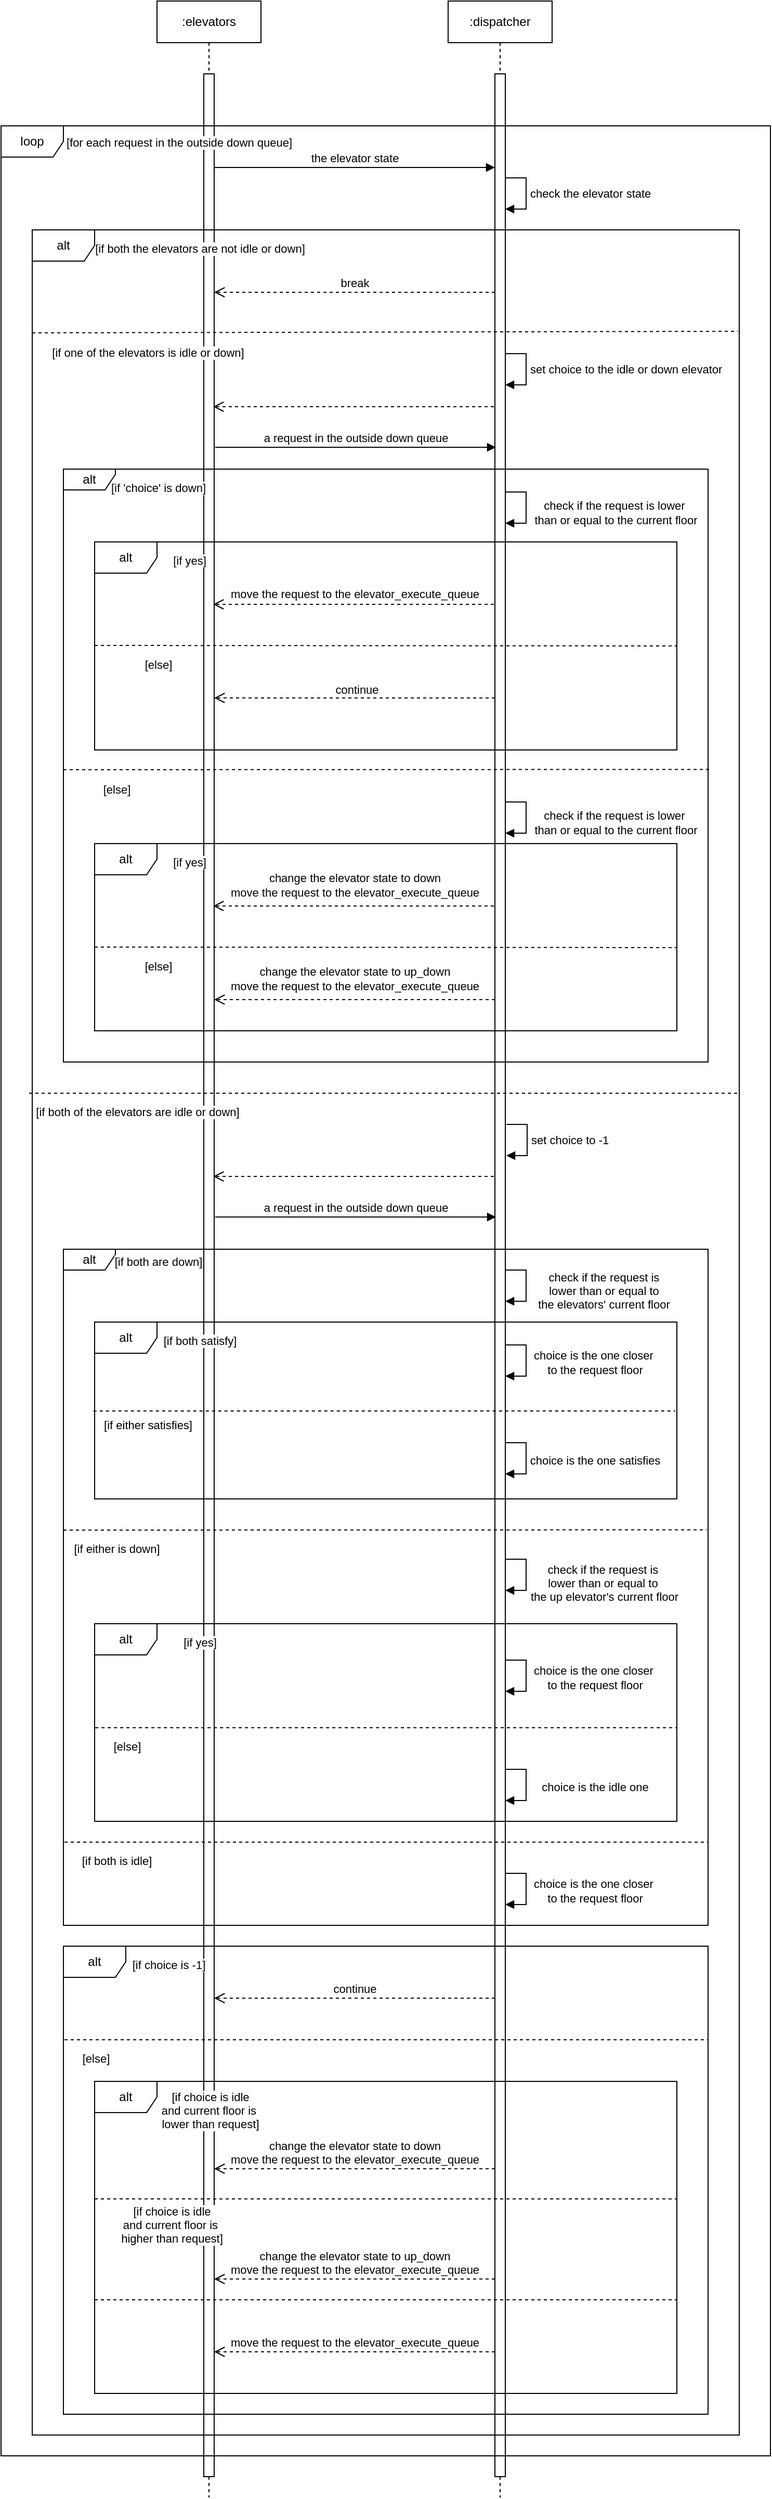 <mxfile version="24.2.5" type="device">
  <diagram name="Page-1" id="2YBvvXClWsGukQMizWep">
    <mxGraphModel dx="1884" dy="557" grid="1" gridSize="10" guides="1" tooltips="1" connect="1" arrows="1" fold="1" page="1" pageScale="1" pageWidth="850" pageHeight="1100" math="0" shadow="0">
      <root>
        <mxCell id="0" />
        <mxCell id="1" parent="0" />
        <mxCell id="aM9ryv3xv72pqoxQDRHE-1" value=":dispatcher" style="shape=umlLifeline;perimeter=lifelinePerimeter;whiteSpace=wrap;html=1;container=0;dropTarget=0;collapsible=0;recursiveResize=0;outlineConnect=0;portConstraint=eastwest;newEdgeStyle={&quot;edgeStyle&quot;:&quot;elbowEdgeStyle&quot;,&quot;elbow&quot;:&quot;vertical&quot;,&quot;curved&quot;:0,&quot;rounded&quot;:0};" parent="1" vertex="1">
          <mxGeometry x="400" y="40" width="100" height="2400" as="geometry" />
        </mxCell>
        <mxCell id="3tCN6weYvRRTGFFSuD-e-3" value="" style="html=1;points=[[0,0,0,0,5],[0,1,0,0,-5],[1,0,0,0,5],[1,1,0,0,-5]];perimeter=orthogonalPerimeter;outlineConnect=0;targetShapes=umlLifeline;portConstraint=eastwest;newEdgeStyle={&quot;curved&quot;:0,&quot;rounded&quot;:0};" parent="aM9ryv3xv72pqoxQDRHE-1" vertex="1">
          <mxGeometry x="45" y="70" width="10" height="2310" as="geometry" />
        </mxCell>
        <mxCell id="E3HLz6WKEP3IaX9j87WI-1" value=":elevators" style="shape=umlLifeline;perimeter=lifelinePerimeter;whiteSpace=wrap;html=1;container=0;dropTarget=0;collapsible=0;recursiveResize=0;outlineConnect=0;portConstraint=eastwest;newEdgeStyle={&quot;edgeStyle&quot;:&quot;elbowEdgeStyle&quot;,&quot;elbow&quot;:&quot;vertical&quot;,&quot;curved&quot;:0,&quot;rounded&quot;:0};" parent="1" vertex="1">
          <mxGeometry x="120" y="40" width="100" height="2400" as="geometry" />
        </mxCell>
        <mxCell id="3tCN6weYvRRTGFFSuD-e-2" value="" style="html=1;points=[[0,0,0,0,5],[0,1,0,0,-5],[1,0,0,0,5],[1,1,0,0,-5]];perimeter=orthogonalPerimeter;outlineConnect=0;targetShapes=umlLifeline;portConstraint=eastwest;newEdgeStyle={&quot;curved&quot;:0,&quot;rounded&quot;:0};" parent="E3HLz6WKEP3IaX9j87WI-1" vertex="1">
          <mxGeometry x="45" y="70" width="10" height="2310" as="geometry" />
        </mxCell>
        <mxCell id="faXIZWIeYT5rvHZ5Q_8h-1" value="loop" style="shape=umlFrame;whiteSpace=wrap;html=1;pointerEvents=0;" vertex="1" parent="1">
          <mxGeometry x="-30" y="160" width="740" height="2240" as="geometry" />
        </mxCell>
        <mxCell id="faXIZWIeYT5rvHZ5Q_8h-4" value="the elevator state" style="html=1;verticalAlign=bottom;endArrow=block;curved=0;rounded=0;" edge="1" parent="1">
          <mxGeometry width="80" relative="1" as="geometry">
            <mxPoint x="175" y="200" as="sourcePoint" />
            <mxPoint x="445" y="200" as="targetPoint" />
          </mxGeometry>
        </mxCell>
        <mxCell id="faXIZWIeYT5rvHZ5Q_8h-6" value="[for each request in the outside down queue]" style="edgeLabel;html=1;align=center;verticalAlign=middle;resizable=0;points=[];" vertex="1" connectable="0" parent="1">
          <mxGeometry x="130.002" y="158" as="geometry">
            <mxPoint x="11" y="18" as="offset" />
          </mxGeometry>
        </mxCell>
        <mxCell id="faXIZWIeYT5rvHZ5Q_8h-11" value="check the elevator state" style="html=1;align=left;spacingLeft=2;endArrow=block;rounded=0;edgeStyle=orthogonalEdgeStyle;curved=0;rounded=0;" edge="1" parent="1">
          <mxGeometry relative="1" as="geometry">
            <mxPoint x="455" y="210" as="sourcePoint" />
            <Array as="points">
              <mxPoint x="475" y="240" />
            </Array>
            <mxPoint x="455" y="240" as="targetPoint" />
          </mxGeometry>
        </mxCell>
        <mxCell id="faXIZWIeYT5rvHZ5Q_8h-12" value="alt" style="shape=umlFrame;whiteSpace=wrap;html=1;pointerEvents=0;" vertex="1" parent="1">
          <mxGeometry y="260" width="680" height="2120" as="geometry" />
        </mxCell>
        <mxCell id="faXIZWIeYT5rvHZ5Q_8h-13" value="[if both the elevators are not idle or down]" style="edgeLabel;html=1;align=center;verticalAlign=middle;resizable=0;points=[];" vertex="1" connectable="0" parent="1">
          <mxGeometry x="150.002" y="260" as="geometry">
            <mxPoint x="11" y="18" as="offset" />
          </mxGeometry>
        </mxCell>
        <mxCell id="faXIZWIeYT5rvHZ5Q_8h-14" value="break" style="html=1;verticalAlign=bottom;endArrow=open;dashed=1;endSize=8;curved=0;rounded=0;" edge="1" parent="1">
          <mxGeometry relative="1" as="geometry">
            <mxPoint x="445" y="320.0" as="sourcePoint" />
            <mxPoint x="175" y="320.0" as="targetPoint" />
          </mxGeometry>
        </mxCell>
        <mxCell id="faXIZWIeYT5rvHZ5Q_8h-15" value="" style="endArrow=none;dashed=1;html=1;rounded=0;entryX=0.998;entryY=0.046;entryDx=0;entryDy=0;entryPerimeter=0;" edge="1" parent="1" target="faXIZWIeYT5rvHZ5Q_8h-12">
          <mxGeometry width="50" height="50" relative="1" as="geometry">
            <mxPoint y="359" as="sourcePoint" />
            <mxPoint x="320" y="340" as="targetPoint" />
          </mxGeometry>
        </mxCell>
        <mxCell id="faXIZWIeYT5rvHZ5Q_8h-16" value="[if one of the elevators is idle or down]" style="edgeLabel;html=1;align=center;verticalAlign=middle;resizable=0;points=[];" vertex="1" connectable="0" parent="1">
          <mxGeometry x="100.002" y="360" as="geometry">
            <mxPoint x="11" y="18" as="offset" />
          </mxGeometry>
        </mxCell>
        <mxCell id="faXIZWIeYT5rvHZ5Q_8h-17" value="set choice to the idle or down elevator" style="html=1;align=left;spacingLeft=2;endArrow=block;rounded=0;edgeStyle=orthogonalEdgeStyle;curved=0;rounded=0;" edge="1" parent="1">
          <mxGeometry relative="1" as="geometry">
            <mxPoint x="455" y="379" as="sourcePoint" />
            <Array as="points">
              <mxPoint x="475" y="409" />
            </Array>
            <mxPoint x="455" y="409" as="targetPoint" />
          </mxGeometry>
        </mxCell>
        <mxCell id="faXIZWIeYT5rvHZ5Q_8h-19" value="" style="html=1;verticalAlign=bottom;endArrow=open;dashed=1;endSize=8;curved=0;rounded=0;" edge="1" parent="1">
          <mxGeometry relative="1" as="geometry">
            <mxPoint x="444" y="430.0" as="sourcePoint" />
            <mxPoint x="174" y="430.0" as="targetPoint" />
          </mxGeometry>
        </mxCell>
        <mxCell id="faXIZWIeYT5rvHZ5Q_8h-20" value="a request in the outside down queue" style="html=1;verticalAlign=bottom;endArrow=block;curved=0;rounded=0;" edge="1" parent="1">
          <mxGeometry width="80" relative="1" as="geometry">
            <mxPoint x="176" y="469" as="sourcePoint" />
            <mxPoint x="446" y="469" as="targetPoint" />
          </mxGeometry>
        </mxCell>
        <mxCell id="faXIZWIeYT5rvHZ5Q_8h-21" value="alt" style="shape=umlFrame;whiteSpace=wrap;html=1;pointerEvents=0;width=50;height=20;" vertex="1" parent="1">
          <mxGeometry x="30" y="490" width="620" height="570" as="geometry" />
        </mxCell>
        <mxCell id="faXIZWIeYT5rvHZ5Q_8h-22" value="[if &#39;choice&#39; is down]" style="edgeLabel;html=1;align=center;verticalAlign=middle;resizable=0;points=[];" vertex="1" connectable="0" parent="1">
          <mxGeometry x="110.002" y="490" as="geometry">
            <mxPoint x="11" y="18" as="offset" />
          </mxGeometry>
        </mxCell>
        <mxCell id="faXIZWIeYT5rvHZ5Q_8h-23" value="check if the request is lower&amp;nbsp;&lt;div&gt;than or equal to the current floor&lt;/div&gt;" style="html=1;align=center;spacingLeft=2;endArrow=block;rounded=0;edgeStyle=orthogonalEdgeStyle;curved=0;rounded=0;" edge="1" parent="1">
          <mxGeometry x="0.143" y="85" relative="1" as="geometry">
            <mxPoint x="455" y="512" as="sourcePoint" />
            <Array as="points">
              <mxPoint x="475" y="542" />
            </Array>
            <mxPoint x="455" y="542" as="targetPoint" />
            <mxPoint as="offset" />
          </mxGeometry>
        </mxCell>
        <mxCell id="faXIZWIeYT5rvHZ5Q_8h-24" value="alt" style="shape=umlFrame;whiteSpace=wrap;html=1;pointerEvents=0;" vertex="1" parent="1">
          <mxGeometry x="60" y="560" width="560" height="200" as="geometry" />
        </mxCell>
        <mxCell id="faXIZWIeYT5rvHZ5Q_8h-25" value="[if yes]" style="edgeLabel;html=1;align=center;verticalAlign=middle;resizable=0;points=[];" vertex="1" connectable="0" parent="1">
          <mxGeometry x="140.002" y="560" as="geometry">
            <mxPoint x="11" y="18" as="offset" />
          </mxGeometry>
        </mxCell>
        <mxCell id="faXIZWIeYT5rvHZ5Q_8h-26" value="" style="endArrow=none;dashed=1;html=1;rounded=0;" edge="1" parent="1">
          <mxGeometry width="50" height="50" relative="1" as="geometry">
            <mxPoint x="60" y="659.5" as="sourcePoint" />
            <mxPoint x="620" y="660" as="targetPoint" />
          </mxGeometry>
        </mxCell>
        <mxCell id="faXIZWIeYT5rvHZ5Q_8h-27" value="[else]" style="edgeLabel;html=1;align=center;verticalAlign=middle;resizable=0;points=[];" vertex="1" connectable="0" parent="1">
          <mxGeometry x="110.002" y="660" as="geometry">
            <mxPoint x="11" y="18" as="offset" />
          </mxGeometry>
        </mxCell>
        <mxCell id="faXIZWIeYT5rvHZ5Q_8h-28" value="" style="html=1;verticalAlign=bottom;endArrow=open;dashed=1;endSize=8;curved=0;rounded=0;" edge="1" parent="1">
          <mxGeometry relative="1" as="geometry">
            <mxPoint x="444" y="620.0" as="sourcePoint" />
            <mxPoint x="174" y="620.0" as="targetPoint" />
          </mxGeometry>
        </mxCell>
        <mxCell id="faXIZWIeYT5rvHZ5Q_8h-32" value="move the request to the elevator_execute_queue" style="edgeLabel;html=1;align=center;verticalAlign=middle;resizable=0;points=[];" vertex="1" connectable="0" parent="faXIZWIeYT5rvHZ5Q_8h-28">
          <mxGeometry x="-0.141" relative="1" as="geometry">
            <mxPoint x="-18" y="-10" as="offset" />
          </mxGeometry>
        </mxCell>
        <mxCell id="faXIZWIeYT5rvHZ5Q_8h-29" value="" style="html=1;verticalAlign=bottom;endArrow=open;dashed=1;endSize=8;curved=0;rounded=0;" edge="1" parent="1">
          <mxGeometry relative="1" as="geometry">
            <mxPoint x="445" y="710.0" as="sourcePoint" />
            <mxPoint x="175" y="710.0" as="targetPoint" />
          </mxGeometry>
        </mxCell>
        <mxCell id="faXIZWIeYT5rvHZ5Q_8h-30" value="Text" style="edgeLabel;html=1;align=center;verticalAlign=middle;resizable=0;points=[];" vertex="1" connectable="0" parent="faXIZWIeYT5rvHZ5Q_8h-29">
          <mxGeometry x="-0.356" y="3" relative="1" as="geometry">
            <mxPoint x="-48" y="-13" as="offset" />
          </mxGeometry>
        </mxCell>
        <mxCell id="faXIZWIeYT5rvHZ5Q_8h-31" value="continue" style="edgeLabel;html=1;align=center;verticalAlign=middle;resizable=0;points=[];" vertex="1" connectable="0" parent="faXIZWIeYT5rvHZ5Q_8h-29">
          <mxGeometry x="-0.015" y="-8" relative="1" as="geometry">
            <mxPoint as="offset" />
          </mxGeometry>
        </mxCell>
        <mxCell id="faXIZWIeYT5rvHZ5Q_8h-33" value="" style="endArrow=none;dashed=1;html=1;rounded=0;entryX=1.004;entryY=0.534;entryDx=0;entryDy=0;entryPerimeter=0;" edge="1" parent="1">
          <mxGeometry width="50" height="50" relative="1" as="geometry">
            <mxPoint x="30" y="779" as="sourcePoint" />
            <mxPoint x="652.48" y="778.72" as="targetPoint" />
          </mxGeometry>
        </mxCell>
        <mxCell id="faXIZWIeYT5rvHZ5Q_8h-34" value="[else]" style="edgeLabel;html=1;align=center;verticalAlign=middle;resizable=0;points=[];" vertex="1" connectable="0" parent="1">
          <mxGeometry x="70.002" y="780" as="geometry">
            <mxPoint x="11" y="18" as="offset" />
          </mxGeometry>
        </mxCell>
        <mxCell id="faXIZWIeYT5rvHZ5Q_8h-36" value="check if the request is lower&amp;nbsp;&lt;div&gt;than or equal to the current floor&lt;/div&gt;" style="html=1;align=center;spacingLeft=2;endArrow=block;rounded=0;edgeStyle=orthogonalEdgeStyle;curved=0;rounded=0;" edge="1" parent="1">
          <mxGeometry x="0.143" y="85" relative="1" as="geometry">
            <mxPoint x="455" y="810" as="sourcePoint" />
            <Array as="points">
              <mxPoint x="475" y="840" />
            </Array>
            <mxPoint x="455" y="840" as="targetPoint" />
            <mxPoint as="offset" />
          </mxGeometry>
        </mxCell>
        <mxCell id="faXIZWIeYT5rvHZ5Q_8h-37" value="alt" style="shape=umlFrame;whiteSpace=wrap;html=1;pointerEvents=0;" vertex="1" parent="1">
          <mxGeometry x="60" y="850" width="560" height="180" as="geometry" />
        </mxCell>
        <mxCell id="faXIZWIeYT5rvHZ5Q_8h-38" value="[if yes]" style="edgeLabel;html=1;align=center;verticalAlign=middle;resizable=0;points=[];" vertex="1" connectable="0" parent="1">
          <mxGeometry x="140.002" y="850" as="geometry">
            <mxPoint x="11" y="18" as="offset" />
          </mxGeometry>
        </mxCell>
        <mxCell id="faXIZWIeYT5rvHZ5Q_8h-39" value="" style="endArrow=none;dashed=1;html=1;rounded=0;" edge="1" parent="1">
          <mxGeometry width="50" height="50" relative="1" as="geometry">
            <mxPoint x="60" y="949.5" as="sourcePoint" />
            <mxPoint x="620" y="950" as="targetPoint" />
          </mxGeometry>
        </mxCell>
        <mxCell id="faXIZWIeYT5rvHZ5Q_8h-40" value="[else]" style="edgeLabel;html=1;align=center;verticalAlign=middle;resizable=0;points=[];" vertex="1" connectable="0" parent="1">
          <mxGeometry x="110.002" y="950" as="geometry">
            <mxPoint x="11" y="18" as="offset" />
          </mxGeometry>
        </mxCell>
        <mxCell id="faXIZWIeYT5rvHZ5Q_8h-41" value="" style="html=1;verticalAlign=bottom;endArrow=open;dashed=1;endSize=8;curved=0;rounded=0;" edge="1" parent="1">
          <mxGeometry relative="1" as="geometry">
            <mxPoint x="444" y="910.0" as="sourcePoint" />
            <mxPoint x="174" y="910.0" as="targetPoint" />
          </mxGeometry>
        </mxCell>
        <mxCell id="faXIZWIeYT5rvHZ5Q_8h-42" value="change the elevator state to down&lt;div&gt;move the request to the elevator_execute_queue&lt;/div&gt;" style="edgeLabel;html=1;align=center;verticalAlign=middle;resizable=0;points=[];" vertex="1" connectable="0" parent="faXIZWIeYT5rvHZ5Q_8h-41">
          <mxGeometry x="-0.141" relative="1" as="geometry">
            <mxPoint x="-18" y="-20" as="offset" />
          </mxGeometry>
        </mxCell>
        <mxCell id="faXIZWIeYT5rvHZ5Q_8h-43" value="" style="html=1;verticalAlign=bottom;endArrow=open;dashed=1;endSize=8;curved=0;rounded=0;" edge="1" parent="1">
          <mxGeometry relative="1" as="geometry">
            <mxPoint x="445" y="1000.0" as="sourcePoint" />
            <mxPoint x="175" y="1000.0" as="targetPoint" />
          </mxGeometry>
        </mxCell>
        <mxCell id="faXIZWIeYT5rvHZ5Q_8h-46" value="change the elevator state to up_down&lt;div&gt;move the request to the elevator_execute_queue&lt;/div&gt;" style="edgeLabel;html=1;align=center;verticalAlign=middle;resizable=0;points=[];" vertex="1" connectable="0" parent="1">
          <mxGeometry x="310" y="980.0" as="geometry" />
        </mxCell>
        <mxCell id="faXIZWIeYT5rvHZ5Q_8h-47" value="" style="endArrow=none;dashed=1;html=1;rounded=0;entryX=1.005;entryY=0.071;entryDx=0;entryDy=0;entryPerimeter=0;" edge="1" parent="1">
          <mxGeometry width="50" height="50" relative="1" as="geometry">
            <mxPoint x="-3" y="1090" as="sourcePoint" />
            <mxPoint x="680" y="1090" as="targetPoint" />
          </mxGeometry>
        </mxCell>
        <mxCell id="faXIZWIeYT5rvHZ5Q_8h-48" value="[if both of the elevators are idle or down]" style="edgeLabel;html=1;align=center;verticalAlign=middle;resizable=0;points=[];" vertex="1" connectable="0" parent="1">
          <mxGeometry x="90.002" y="1090" as="geometry">
            <mxPoint x="11" y="18" as="offset" />
          </mxGeometry>
        </mxCell>
        <mxCell id="faXIZWIeYT5rvHZ5Q_8h-49" value="set choice to -1" style="html=1;align=left;spacingLeft=2;endArrow=block;rounded=0;edgeStyle=orthogonalEdgeStyle;curved=0;rounded=0;" edge="1" parent="1">
          <mxGeometry relative="1" as="geometry">
            <mxPoint x="456" y="1120" as="sourcePoint" />
            <Array as="points">
              <mxPoint x="476" y="1150" />
            </Array>
            <mxPoint x="456" y="1150" as="targetPoint" />
          </mxGeometry>
        </mxCell>
        <mxCell id="faXIZWIeYT5rvHZ5Q_8h-50" value="" style="html=1;verticalAlign=bottom;endArrow=open;dashed=1;endSize=8;curved=0;rounded=0;" edge="1" parent="1">
          <mxGeometry relative="1" as="geometry">
            <mxPoint x="444" y="1170.0" as="sourcePoint" />
            <mxPoint x="174" y="1170.0" as="targetPoint" />
          </mxGeometry>
        </mxCell>
        <mxCell id="faXIZWIeYT5rvHZ5Q_8h-51" value="a request in the outside down queue" style="html=1;verticalAlign=bottom;endArrow=block;curved=0;rounded=0;" edge="1" parent="1">
          <mxGeometry width="80" relative="1" as="geometry">
            <mxPoint x="176" y="1209" as="sourcePoint" />
            <mxPoint x="446" y="1209" as="targetPoint" />
          </mxGeometry>
        </mxCell>
        <mxCell id="faXIZWIeYT5rvHZ5Q_8h-52" value="alt" style="shape=umlFrame;whiteSpace=wrap;html=1;pointerEvents=0;width=50;height=20;" vertex="1" parent="1">
          <mxGeometry x="30" y="1240" width="620" height="650" as="geometry" />
        </mxCell>
        <mxCell id="faXIZWIeYT5rvHZ5Q_8h-53" value="check if the request is&amp;nbsp;&lt;div&gt;lower than or equal to&amp;nbsp;&lt;div&gt;the elevators&#39; current floor&amp;nbsp;&lt;/div&gt;&lt;/div&gt;" style="html=1;align=center;spacingLeft=2;endArrow=block;rounded=0;edgeStyle=orthogonalEdgeStyle;curved=0;rounded=0;" edge="1" parent="1">
          <mxGeometry x="0.143" y="75" relative="1" as="geometry">
            <mxPoint x="455" y="1260" as="sourcePoint" />
            <Array as="points">
              <mxPoint x="475" y="1290" />
            </Array>
            <mxPoint x="455" y="1290" as="targetPoint" />
            <mxPoint as="offset" />
          </mxGeometry>
        </mxCell>
        <mxCell id="faXIZWIeYT5rvHZ5Q_8h-54" value="alt" style="shape=umlFrame;whiteSpace=wrap;html=1;pointerEvents=0;" vertex="1" parent="1">
          <mxGeometry x="60" y="1310" width="560" height="170" as="geometry" />
        </mxCell>
        <mxCell id="faXIZWIeYT5rvHZ5Q_8h-56" value="[if both are down]" style="edgeLabel;html=1;align=center;verticalAlign=middle;resizable=0;points=[];" vertex="1" connectable="0" parent="1">
          <mxGeometry x="110.002" y="1234" as="geometry">
            <mxPoint x="11" y="18" as="offset" />
          </mxGeometry>
        </mxCell>
        <mxCell id="faXIZWIeYT5rvHZ5Q_8h-57" value="[if both satisfy]" style="edgeLabel;html=1;align=center;verticalAlign=middle;resizable=0;points=[];" vertex="1" connectable="0" parent="1">
          <mxGeometry x="150.002" y="1310" as="geometry">
            <mxPoint x="11" y="18" as="offset" />
          </mxGeometry>
        </mxCell>
        <mxCell id="faXIZWIeYT5rvHZ5Q_8h-58" value="choice is the one closer&amp;nbsp;&lt;div&gt;to the request floor&lt;/div&gt;" style="html=1;align=center;spacingLeft=2;endArrow=block;rounded=0;edgeStyle=orthogonalEdgeStyle;curved=0;rounded=0;" edge="1" parent="1">
          <mxGeometry x="0.086" y="65" relative="1" as="geometry">
            <mxPoint x="455" y="1332" as="sourcePoint" />
            <Array as="points">
              <mxPoint x="475" y="1362" />
            </Array>
            <mxPoint x="455" y="1362" as="targetPoint" />
            <mxPoint y="-1" as="offset" />
          </mxGeometry>
        </mxCell>
        <mxCell id="faXIZWIeYT5rvHZ5Q_8h-59" value="" style="endArrow=none;dashed=1;html=1;rounded=0;exitX=-0.002;exitY=0.112;exitDx=0;exitDy=0;exitPerimeter=0;entryX=0.997;entryY=0.112;entryDx=0;entryDy=0;entryPerimeter=0;" edge="1" parent="1">
          <mxGeometry width="50" height="50" relative="1" as="geometry">
            <mxPoint x="58.88" y="1395.48" as="sourcePoint" />
            <mxPoint x="618.32" y="1395.48" as="targetPoint" />
          </mxGeometry>
        </mxCell>
        <mxCell id="faXIZWIeYT5rvHZ5Q_8h-60" value="[if either satisfies]" style="edgeLabel;html=1;align=center;verticalAlign=middle;resizable=0;points=[];" vertex="1" connectable="0" parent="1">
          <mxGeometry x="100.002" y="1391" as="geometry">
            <mxPoint x="11" y="18" as="offset" />
          </mxGeometry>
        </mxCell>
        <mxCell id="faXIZWIeYT5rvHZ5Q_8h-61" value="choice is the one satisfies" style="html=1;align=center;spacingLeft=2;endArrow=block;rounded=0;edgeStyle=orthogonalEdgeStyle;curved=0;rounded=0;" edge="1" parent="1">
          <mxGeometry x="0.086" y="65" relative="1" as="geometry">
            <mxPoint x="455" y="1426" as="sourcePoint" />
            <Array as="points">
              <mxPoint x="475" y="1456" />
            </Array>
            <mxPoint x="455" y="1456" as="targetPoint" />
            <mxPoint y="-1" as="offset" />
          </mxGeometry>
        </mxCell>
        <mxCell id="faXIZWIeYT5rvHZ5Q_8h-64" value="" style="endArrow=none;dashed=1;html=1;rounded=0;exitX=-0.002;exitY=0.112;exitDx=0;exitDy=0;exitPerimeter=0;entryX=0.998;entryY=0.415;entryDx=0;entryDy=0;entryPerimeter=0;" edge="1" parent="1" target="faXIZWIeYT5rvHZ5Q_8h-52">
          <mxGeometry width="50" height="50" relative="1" as="geometry">
            <mxPoint x="30.0" y="1510" as="sourcePoint" />
            <mxPoint x="589.44" y="1510" as="targetPoint" />
          </mxGeometry>
        </mxCell>
        <mxCell id="faXIZWIeYT5rvHZ5Q_8h-65" value="[if either is down]" style="edgeLabel;html=1;align=center;verticalAlign=middle;resizable=0;points=[];" vertex="1" connectable="0" parent="1">
          <mxGeometry x="70.002" y="1510" as="geometry">
            <mxPoint x="11" y="18" as="offset" />
          </mxGeometry>
        </mxCell>
        <mxCell id="faXIZWIeYT5rvHZ5Q_8h-66" value="check if the request is&amp;nbsp;&lt;div&gt;lower than or equal to&amp;nbsp;&lt;div&gt;&lt;div&gt;the up elevator&#39;s current floor&lt;/div&gt;&lt;/div&gt;&lt;/div&gt;" style="html=1;align=center;spacingLeft=2;endArrow=block;rounded=0;edgeStyle=orthogonalEdgeStyle;curved=0;rounded=0;" edge="1" parent="1">
          <mxGeometry x="0.2" y="74" relative="1" as="geometry">
            <mxPoint x="455" y="1538" as="sourcePoint" />
            <Array as="points">
              <mxPoint x="475" y="1568" />
            </Array>
            <mxPoint x="455" y="1568" as="targetPoint" />
            <mxPoint y="1" as="offset" />
          </mxGeometry>
        </mxCell>
        <mxCell id="faXIZWIeYT5rvHZ5Q_8h-67" value="alt" style="shape=umlFrame;whiteSpace=wrap;html=1;pointerEvents=0;" vertex="1" parent="1">
          <mxGeometry x="60" y="1600" width="560" height="190" as="geometry" />
        </mxCell>
        <mxCell id="faXIZWIeYT5rvHZ5Q_8h-68" value="" style="endArrow=none;dashed=1;html=1;rounded=0;exitX=-0.002;exitY=0.112;exitDx=0;exitDy=0;exitPerimeter=0;entryX=0.997;entryY=0.112;entryDx=0;entryDy=0;entryPerimeter=0;" edge="1" parent="1">
          <mxGeometry width="50" height="50" relative="1" as="geometry">
            <mxPoint x="60.56" y="1700" as="sourcePoint" />
            <mxPoint x="620.0" y="1700" as="targetPoint" />
          </mxGeometry>
        </mxCell>
        <mxCell id="faXIZWIeYT5rvHZ5Q_8h-69" value="[if yes]" style="edgeLabel;html=1;align=center;verticalAlign=middle;resizable=0;points=[];" vertex="1" connectable="0" parent="1">
          <mxGeometry x="150.002" y="1600" as="geometry">
            <mxPoint x="11" y="18" as="offset" />
          </mxGeometry>
        </mxCell>
        <mxCell id="faXIZWIeYT5rvHZ5Q_8h-70" value="choice is the one closer&amp;nbsp;&lt;div&gt;to the request floor&lt;/div&gt;" style="html=1;align=center;spacingLeft=2;endArrow=block;rounded=0;edgeStyle=orthogonalEdgeStyle;curved=0;rounded=0;" edge="1" parent="1">
          <mxGeometry x="0.086" y="65" relative="1" as="geometry">
            <mxPoint x="455" y="1635" as="sourcePoint" />
            <Array as="points">
              <mxPoint x="475" y="1665" />
            </Array>
            <mxPoint x="455" y="1665" as="targetPoint" />
            <mxPoint y="-1" as="offset" />
          </mxGeometry>
        </mxCell>
        <mxCell id="faXIZWIeYT5rvHZ5Q_8h-71" value="[else]" style="edgeLabel;html=1;align=center;verticalAlign=middle;resizable=0;points=[];" vertex="1" connectable="0" parent="1">
          <mxGeometry x="80.002" y="1700" as="geometry">
            <mxPoint x="11" y="18" as="offset" />
          </mxGeometry>
        </mxCell>
        <mxCell id="faXIZWIeYT5rvHZ5Q_8h-72" value="choice is the idle one" style="html=1;align=center;spacingLeft=2;endArrow=block;rounded=0;edgeStyle=orthogonalEdgeStyle;curved=0;rounded=0;" edge="1" parent="1">
          <mxGeometry x="0.086" y="65" relative="1" as="geometry">
            <mxPoint x="455" y="1740" as="sourcePoint" />
            <Array as="points">
              <mxPoint x="475" y="1770" />
            </Array>
            <mxPoint x="455" y="1770" as="targetPoint" />
            <mxPoint y="-1" as="offset" />
          </mxGeometry>
        </mxCell>
        <mxCell id="faXIZWIeYT5rvHZ5Q_8h-73" value="" style="endArrow=none;dashed=1;html=1;rounded=0;exitX=-0.002;exitY=0.112;exitDx=0;exitDy=0;exitPerimeter=0;entryX=0.999;entryY=0.3;entryDx=0;entryDy=0;entryPerimeter=0;" edge="1" parent="1">
          <mxGeometry width="50" height="50" relative="1" as="geometry">
            <mxPoint x="31.0" y="1810" as="sourcePoint" />
            <mxPoint x="650" y="1810" as="targetPoint" />
          </mxGeometry>
        </mxCell>
        <mxCell id="faXIZWIeYT5rvHZ5Q_8h-74" value="[if both is idle]" style="edgeLabel;html=1;align=center;verticalAlign=middle;resizable=0;points=[];" vertex="1" connectable="0" parent="1">
          <mxGeometry x="70.002" y="1810" as="geometry">
            <mxPoint x="11" y="18" as="offset" />
          </mxGeometry>
        </mxCell>
        <mxCell id="faXIZWIeYT5rvHZ5Q_8h-75" value="choice is the one closer&amp;nbsp;&lt;div&gt;to the request floor&lt;/div&gt;" style="html=1;align=center;spacingLeft=2;endArrow=block;rounded=0;edgeStyle=orthogonalEdgeStyle;curved=0;rounded=0;" edge="1" parent="1">
          <mxGeometry x="0.086" y="65" relative="1" as="geometry">
            <mxPoint x="455" y="1840" as="sourcePoint" />
            <Array as="points">
              <mxPoint x="475" y="1870" />
            </Array>
            <mxPoint x="455" y="1870" as="targetPoint" />
            <mxPoint y="-1" as="offset" />
          </mxGeometry>
        </mxCell>
        <mxCell id="faXIZWIeYT5rvHZ5Q_8h-76" value="alt" style="shape=umlFrame;whiteSpace=wrap;html=1;pointerEvents=0;" vertex="1" parent="1">
          <mxGeometry x="30" y="1910" width="620" height="450" as="geometry" />
        </mxCell>
        <mxCell id="faXIZWIeYT5rvHZ5Q_8h-77" value="[if choice is -1]" style="edgeLabel;html=1;align=center;verticalAlign=middle;resizable=0;points=[];" vertex="1" connectable="0" parent="1">
          <mxGeometry x="120.002" y="1910" as="geometry">
            <mxPoint x="11" y="18" as="offset" />
          </mxGeometry>
        </mxCell>
        <mxCell id="faXIZWIeYT5rvHZ5Q_8h-78" value="" style="endArrow=none;dashed=1;html=1;rounded=0;exitX=-0.002;exitY=0.112;exitDx=0;exitDy=0;exitPerimeter=0;entryX=0.999;entryY=0.3;entryDx=0;entryDy=0;entryPerimeter=0;" edge="1" parent="1">
          <mxGeometry width="50" height="50" relative="1" as="geometry">
            <mxPoint x="31.0" y="2000" as="sourcePoint" />
            <mxPoint x="650" y="2000" as="targetPoint" />
          </mxGeometry>
        </mxCell>
        <mxCell id="faXIZWIeYT5rvHZ5Q_8h-79" value="continue" style="html=1;verticalAlign=bottom;endArrow=open;dashed=1;endSize=8;curved=0;rounded=0;" edge="1" parent="1">
          <mxGeometry relative="1" as="geometry">
            <mxPoint x="445" y="1960" as="sourcePoint" />
            <mxPoint x="175" y="1960" as="targetPoint" />
          </mxGeometry>
        </mxCell>
        <mxCell id="faXIZWIeYT5rvHZ5Q_8h-80" value="[else]" style="edgeLabel;html=1;align=center;verticalAlign=middle;resizable=0;points=[];" vertex="1" connectable="0" parent="1">
          <mxGeometry x="50.002" y="2000" as="geometry">
            <mxPoint x="11" y="18" as="offset" />
          </mxGeometry>
        </mxCell>
        <mxCell id="faXIZWIeYT5rvHZ5Q_8h-81" value="alt" style="shape=umlFrame;whiteSpace=wrap;html=1;pointerEvents=0;" vertex="1" parent="1">
          <mxGeometry x="60" y="2040" width="560" height="300" as="geometry" />
        </mxCell>
        <mxCell id="faXIZWIeYT5rvHZ5Q_8h-82" value="" style="endArrow=none;dashed=1;html=1;rounded=0;exitX=-0.002;exitY=0.112;exitDx=0;exitDy=0;exitPerimeter=0;" edge="1" parent="1">
          <mxGeometry width="50" height="50" relative="1" as="geometry">
            <mxPoint x="60.0" y="2153" as="sourcePoint" />
            <mxPoint x="620" y="2153" as="targetPoint" />
          </mxGeometry>
        </mxCell>
        <mxCell id="faXIZWIeYT5rvHZ5Q_8h-83" value="[if choice is idle&lt;div&gt;and current floor is&amp;nbsp;&lt;/div&gt;&lt;div&gt;lower than request]&lt;/div&gt;" style="edgeLabel;html=1;align=center;verticalAlign=middle;resizable=0;points=[];" vertex="1" connectable="0" parent="1">
          <mxGeometry x="160.002" y="2050" as="geometry">
            <mxPoint x="11" y="18" as="offset" />
          </mxGeometry>
        </mxCell>
        <mxCell id="faXIZWIeYT5rvHZ5Q_8h-84" value="change the elevator state to down&lt;div&gt;move the request to the elevator_execute_queue&lt;/div&gt;" style="html=1;verticalAlign=bottom;endArrow=open;dashed=1;endSize=8;curved=0;rounded=0;" edge="1" parent="1">
          <mxGeometry relative="1" as="geometry">
            <mxPoint x="445" y="2124" as="sourcePoint" />
            <mxPoint x="175" y="2124" as="targetPoint" />
          </mxGeometry>
        </mxCell>
        <mxCell id="faXIZWIeYT5rvHZ5Q_8h-85" value="[if choice is idle&lt;div&gt;and current floor is&amp;nbsp;&lt;/div&gt;&lt;div&gt;higher than request]&lt;/div&gt;" style="edgeLabel;html=1;align=center;verticalAlign=middle;resizable=0;points=[];" vertex="1" connectable="0" parent="1">
          <mxGeometry x="123.002" y="2160" as="geometry">
            <mxPoint x="11" y="18" as="offset" />
          </mxGeometry>
        </mxCell>
        <mxCell id="faXIZWIeYT5rvHZ5Q_8h-86" value="change the elevator state to up_down&lt;div&gt;move the request to the elevator_execute_queue&lt;/div&gt;" style="html=1;verticalAlign=bottom;endArrow=open;dashed=1;endSize=8;curved=0;rounded=0;" edge="1" parent="1">
          <mxGeometry relative="1" as="geometry">
            <mxPoint x="445" y="2230" as="sourcePoint" />
            <mxPoint x="175" y="2230" as="targetPoint" />
          </mxGeometry>
        </mxCell>
        <mxCell id="faXIZWIeYT5rvHZ5Q_8h-87" value="" style="endArrow=none;dashed=1;html=1;rounded=0;exitX=-0.002;exitY=0.112;exitDx=0;exitDy=0;exitPerimeter=0;" edge="1" parent="1">
          <mxGeometry width="50" height="50" relative="1" as="geometry">
            <mxPoint x="60.0" y="2250" as="sourcePoint" />
            <mxPoint x="620" y="2250" as="targetPoint" />
          </mxGeometry>
        </mxCell>
        <mxCell id="faXIZWIeYT5rvHZ5Q_8h-88" value="&lt;div&gt;move the request to the elevator_execute_queue&lt;/div&gt;" style="html=1;verticalAlign=bottom;endArrow=open;dashed=1;endSize=8;curved=0;rounded=0;" edge="1" parent="1">
          <mxGeometry relative="1" as="geometry">
            <mxPoint x="445" y="2300" as="sourcePoint" />
            <mxPoint x="175" y="2300" as="targetPoint" />
          </mxGeometry>
        </mxCell>
      </root>
    </mxGraphModel>
  </diagram>
</mxfile>
